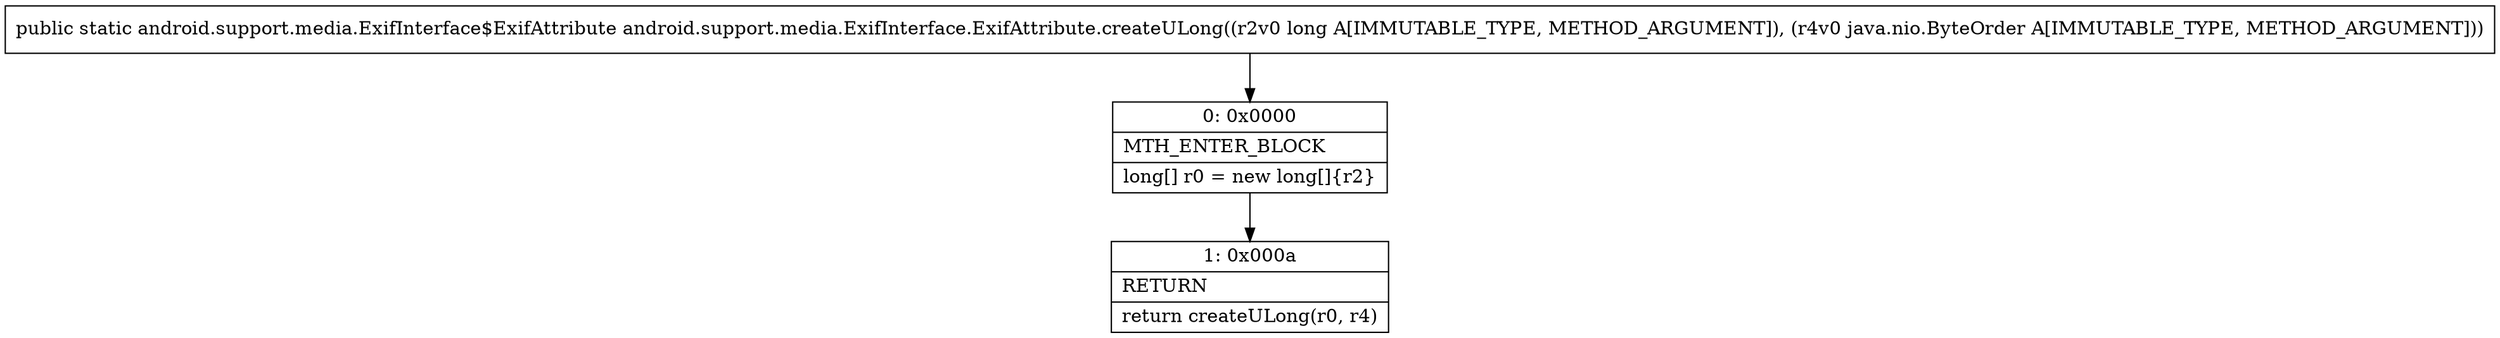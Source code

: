 digraph "CFG forandroid.support.media.ExifInterface.ExifAttribute.createULong(JLjava\/nio\/ByteOrder;)Landroid\/support\/media\/ExifInterface$ExifAttribute;" {
Node_0 [shape=record,label="{0\:\ 0x0000|MTH_ENTER_BLOCK\l|long[] r0 = new long[]\{r2\}\l}"];
Node_1 [shape=record,label="{1\:\ 0x000a|RETURN\l|return createULong(r0, r4)\l}"];
MethodNode[shape=record,label="{public static android.support.media.ExifInterface$ExifAttribute android.support.media.ExifInterface.ExifAttribute.createULong((r2v0 long A[IMMUTABLE_TYPE, METHOD_ARGUMENT]), (r4v0 java.nio.ByteOrder A[IMMUTABLE_TYPE, METHOD_ARGUMENT])) }"];
MethodNode -> Node_0;
Node_0 -> Node_1;
}

